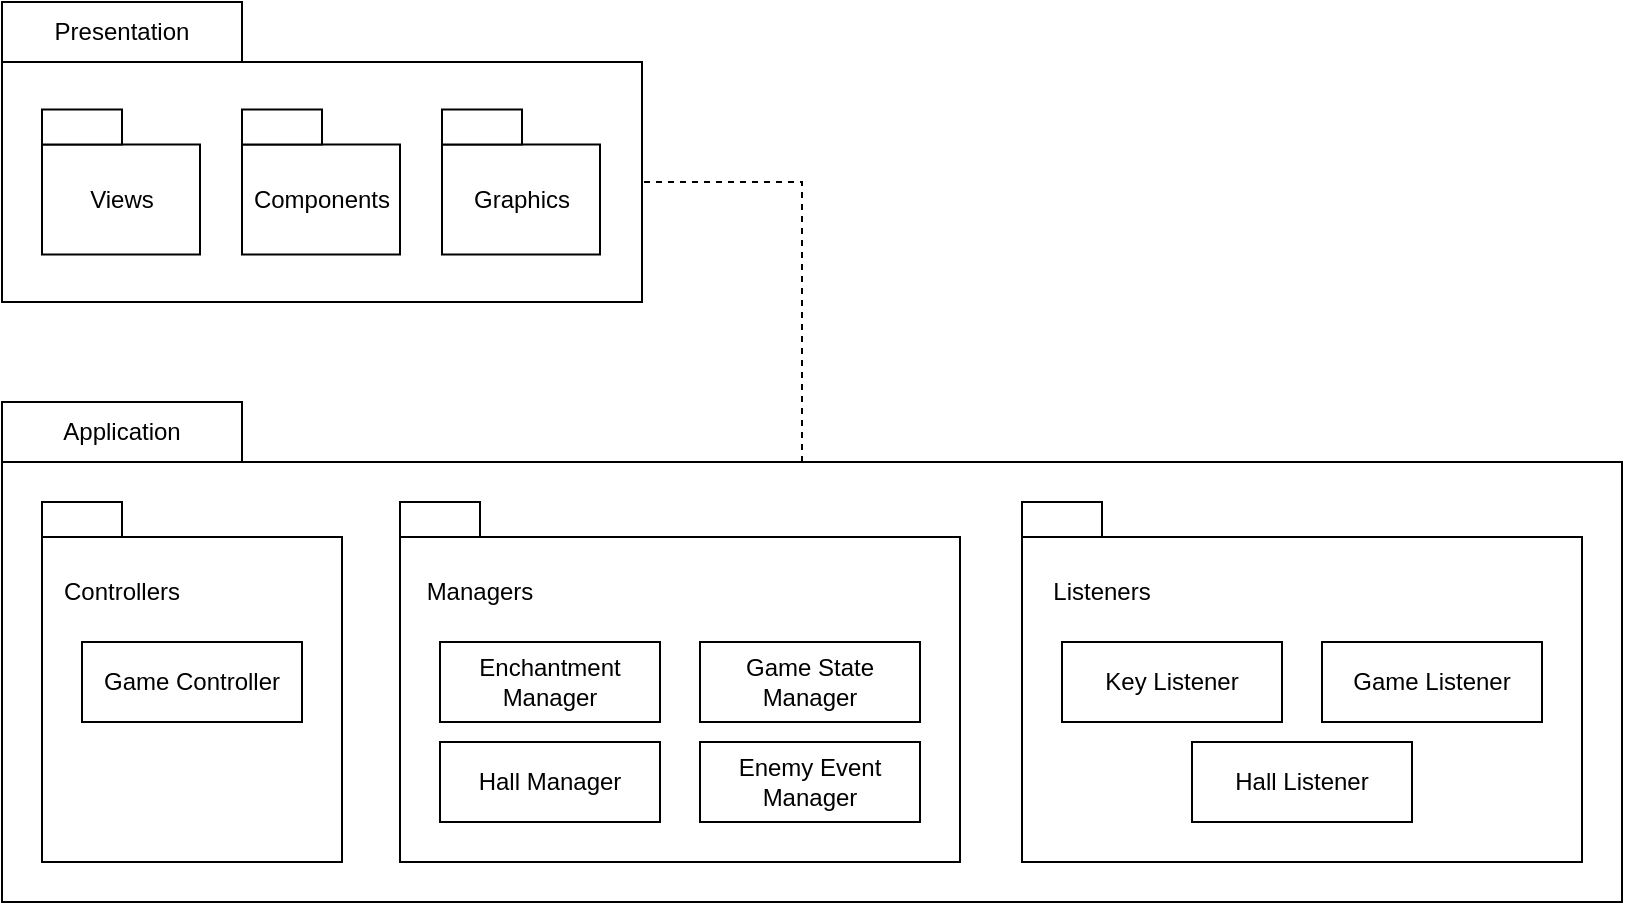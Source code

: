 <mxfile version="24.8.7">
  <diagram name="Page-1" id="aSZ1viRjcmQ8ZrEenBP2">
    <mxGraphModel dx="1533" dy="685" grid="1" gridSize="10" guides="1" tooltips="1" connect="1" arrows="1" fold="1" page="1" pageScale="1" pageWidth="850" pageHeight="1100" math="0" shadow="0">
      <root>
        <mxCell id="0" />
        <mxCell id="1" parent="0" />
        <mxCell id="4YJ_0RBNabMxKwJMMn93-26" value="" style="rounded=0;whiteSpace=wrap;html=1;" vertex="1" parent="1">
          <mxGeometry x="80" y="330" width="120" height="30" as="geometry" />
        </mxCell>
        <mxCell id="4YJ_0RBNabMxKwJMMn93-2" value="" style="rounded=0;whiteSpace=wrap;html=1;" vertex="1" parent="1">
          <mxGeometry x="80" y="160" width="320" height="120" as="geometry" />
        </mxCell>
        <mxCell id="4YJ_0RBNabMxKwJMMn93-4" value="" style="rounded=0;whiteSpace=wrap;html=1;" vertex="1" parent="1">
          <mxGeometry x="80" y="130" width="120" height="30" as="geometry" />
        </mxCell>
        <mxCell id="4YJ_0RBNabMxKwJMMn93-3" value="Presentation" style="text;html=1;align=center;verticalAlign=middle;whiteSpace=wrap;rounded=0;" vertex="1" parent="1">
          <mxGeometry x="80" y="130" width="120" height="30" as="geometry" />
        </mxCell>
        <mxCell id="4YJ_0RBNabMxKwJMMn93-18" value="" style="rounded=0;whiteSpace=wrap;html=1;" vertex="1" parent="1">
          <mxGeometry x="80" y="360" width="810" height="220" as="geometry" />
        </mxCell>
        <mxCell id="4YJ_0RBNabMxKwJMMn93-19" value="Application" style="text;html=1;align=center;verticalAlign=middle;whiteSpace=wrap;rounded=0;" vertex="1" parent="1">
          <mxGeometry x="80" y="330" width="120" height="30" as="geometry" />
        </mxCell>
        <mxCell id="4YJ_0RBNabMxKwJMMn93-32" value="" style="rounded=0;whiteSpace=wrap;html=1;" vertex="1" parent="1">
          <mxGeometry x="100" y="397.5" width="150" height="162.5" as="geometry" />
        </mxCell>
        <mxCell id="4YJ_0RBNabMxKwJMMn93-22" value="Controllers" style="text;html=1;align=center;verticalAlign=middle;whiteSpace=wrap;rounded=0;" vertex="1" parent="1">
          <mxGeometry x="100" y="410" width="80" height="30" as="geometry" />
        </mxCell>
        <mxCell id="4YJ_0RBNabMxKwJMMn93-35" value="" style="rounded=0;whiteSpace=wrap;html=1;" vertex="1" parent="1">
          <mxGeometry x="100" y="380" width="40" height="17.5" as="geometry" />
        </mxCell>
        <mxCell id="4YJ_0RBNabMxKwJMMn93-37" value="" style="rounded=0;whiteSpace=wrap;html=1;" vertex="1" parent="1">
          <mxGeometry x="100" y="201.25" width="79" height="55" as="geometry" />
        </mxCell>
        <mxCell id="4YJ_0RBNabMxKwJMMn93-38" value="Views" style="text;html=1;align=center;verticalAlign=middle;whiteSpace=wrap;rounded=0;" vertex="1" parent="1">
          <mxGeometry x="100" y="213.75" width="80" height="31.25" as="geometry" />
        </mxCell>
        <mxCell id="4YJ_0RBNabMxKwJMMn93-39" value="" style="rounded=0;whiteSpace=wrap;html=1;" vertex="1" parent="1">
          <mxGeometry x="100" y="183.75" width="40" height="17.5" as="geometry" />
        </mxCell>
        <mxCell id="4YJ_0RBNabMxKwJMMn93-40" value="" style="rounded=0;whiteSpace=wrap;html=1;" vertex="1" parent="1">
          <mxGeometry x="200" y="201.25" width="79" height="55" as="geometry" />
        </mxCell>
        <mxCell id="4YJ_0RBNabMxKwJMMn93-41" value="Components" style="text;html=1;align=center;verticalAlign=middle;whiteSpace=wrap;rounded=0;" vertex="1" parent="1">
          <mxGeometry x="200" y="213.75" width="80" height="31.25" as="geometry" />
        </mxCell>
        <mxCell id="4YJ_0RBNabMxKwJMMn93-42" value="" style="rounded=0;whiteSpace=wrap;html=1;" vertex="1" parent="1">
          <mxGeometry x="200" y="183.75" width="40" height="17.5" as="geometry" />
        </mxCell>
        <mxCell id="4YJ_0RBNabMxKwJMMn93-43" value="" style="rounded=0;whiteSpace=wrap;html=1;" vertex="1" parent="1">
          <mxGeometry x="300" y="201.25" width="79" height="55" as="geometry" />
        </mxCell>
        <mxCell id="4YJ_0RBNabMxKwJMMn93-44" value="Graphics" style="text;html=1;align=center;verticalAlign=middle;whiteSpace=wrap;rounded=0;" vertex="1" parent="1">
          <mxGeometry x="300" y="213.75" width="80" height="31.25" as="geometry" />
        </mxCell>
        <mxCell id="4YJ_0RBNabMxKwJMMn93-45" value="" style="rounded=0;whiteSpace=wrap;html=1;" vertex="1" parent="1">
          <mxGeometry x="300" y="183.75" width="40" height="17.5" as="geometry" />
        </mxCell>
        <mxCell id="4YJ_0RBNabMxKwJMMn93-46" value="" style="rounded=0;whiteSpace=wrap;html=1;" vertex="1" parent="1">
          <mxGeometry x="279" y="397.5" width="280" height="162.5" as="geometry" />
        </mxCell>
        <mxCell id="4YJ_0RBNabMxKwJMMn93-47" value="Managers" style="text;html=1;align=center;verticalAlign=middle;whiteSpace=wrap;rounded=0;" vertex="1" parent="1">
          <mxGeometry x="279" y="410" width="80" height="30" as="geometry" />
        </mxCell>
        <mxCell id="4YJ_0RBNabMxKwJMMn93-48" value="" style="rounded=0;whiteSpace=wrap;html=1;" vertex="1" parent="1">
          <mxGeometry x="279" y="380" width="40" height="17.5" as="geometry" />
        </mxCell>
        <mxCell id="4YJ_0RBNabMxKwJMMn93-50" value="Enchantment&lt;div&gt;Manager&lt;/div&gt;" style="rounded=0;whiteSpace=wrap;html=1;" vertex="1" parent="1">
          <mxGeometry x="299" y="450" width="110" height="40" as="geometry" />
        </mxCell>
        <mxCell id="4YJ_0RBNabMxKwJMMn93-55" value="Enemy Event Manager" style="rounded=0;whiteSpace=wrap;html=1;" vertex="1" parent="1">
          <mxGeometry x="429" y="500" width="110" height="40" as="geometry" />
        </mxCell>
        <mxCell id="4YJ_0RBNabMxKwJMMn93-56" value="Game State Manager" style="rounded=0;whiteSpace=wrap;html=1;" vertex="1" parent="1">
          <mxGeometry x="429" y="450" width="110" height="40" as="geometry" />
        </mxCell>
        <mxCell id="4YJ_0RBNabMxKwJMMn93-57" value="Hall Manager" style="rounded=0;whiteSpace=wrap;html=1;" vertex="1" parent="1">
          <mxGeometry x="299" y="500" width="110" height="40" as="geometry" />
        </mxCell>
        <mxCell id="4YJ_0RBNabMxKwJMMn93-58" value="Game Controller" style="rounded=0;whiteSpace=wrap;html=1;" vertex="1" parent="1">
          <mxGeometry x="120" y="450" width="110" height="40" as="geometry" />
        </mxCell>
        <mxCell id="4YJ_0RBNabMxKwJMMn93-59" value="" style="rounded=0;whiteSpace=wrap;html=1;" vertex="1" parent="1">
          <mxGeometry x="590" y="397.5" width="280" height="162.5" as="geometry" />
        </mxCell>
        <mxCell id="4YJ_0RBNabMxKwJMMn93-60" value="Listeners" style="text;html=1;align=center;verticalAlign=middle;whiteSpace=wrap;rounded=0;" vertex="1" parent="1">
          <mxGeometry x="590" y="410" width="80" height="30" as="geometry" />
        </mxCell>
        <mxCell id="4YJ_0RBNabMxKwJMMn93-61" value="" style="rounded=0;whiteSpace=wrap;html=1;" vertex="1" parent="1">
          <mxGeometry x="590" y="380" width="40" height="17.5" as="geometry" />
        </mxCell>
        <mxCell id="4YJ_0RBNabMxKwJMMn93-62" value="Key Listener" style="rounded=0;whiteSpace=wrap;html=1;" vertex="1" parent="1">
          <mxGeometry x="610" y="450" width="110" height="40" as="geometry" />
        </mxCell>
        <mxCell id="4YJ_0RBNabMxKwJMMn93-64" value="Game Listener" style="rounded=0;whiteSpace=wrap;html=1;" vertex="1" parent="1">
          <mxGeometry x="740" y="450" width="110" height="40" as="geometry" />
        </mxCell>
        <mxCell id="4YJ_0RBNabMxKwJMMn93-65" value="Hall Listener" style="rounded=0;whiteSpace=wrap;html=1;" vertex="1" parent="1">
          <mxGeometry x="675" y="500" width="110" height="40" as="geometry" />
        </mxCell>
        <mxCell id="4YJ_0RBNabMxKwJMMn93-67" value="" style="endArrow=none;dashed=1;html=1;rounded=0;entryX=1;entryY=0.5;entryDx=0;entryDy=0;" edge="1" parent="1" target="4YJ_0RBNabMxKwJMMn93-2">
          <mxGeometry width="50" height="50" relative="1" as="geometry">
            <mxPoint x="480" y="360" as="sourcePoint" />
            <mxPoint x="480" y="240" as="targetPoint" />
            <Array as="points">
              <mxPoint x="480" y="220" />
            </Array>
          </mxGeometry>
        </mxCell>
      </root>
    </mxGraphModel>
  </diagram>
</mxfile>
